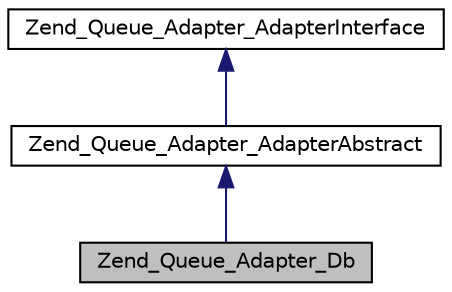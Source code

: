 digraph G
{
  edge [fontname="Helvetica",fontsize="10",labelfontname="Helvetica",labelfontsize="10"];
  node [fontname="Helvetica",fontsize="10",shape=record];
  Node1 [label="Zend_Queue_Adapter_Db",height=0.2,width=0.4,color="black", fillcolor="grey75", style="filled" fontcolor="black"];
  Node2 -> Node1 [dir="back",color="midnightblue",fontsize="10",style="solid",fontname="Helvetica"];
  Node2 [label="Zend_Queue_Adapter_AdapterAbstract",height=0.2,width=0.4,color="black", fillcolor="white", style="filled",URL="$class_zend___queue___adapter___adapter_abstract.html"];
  Node3 -> Node2 [dir="back",color="midnightblue",fontsize="10",style="solid",fontname="Helvetica"];
  Node3 [label="Zend_Queue_Adapter_AdapterInterface",height=0.2,width=0.4,color="black", fillcolor="white", style="filled",URL="$interface_zend___queue___adapter___adapter_interface.html"];
}
